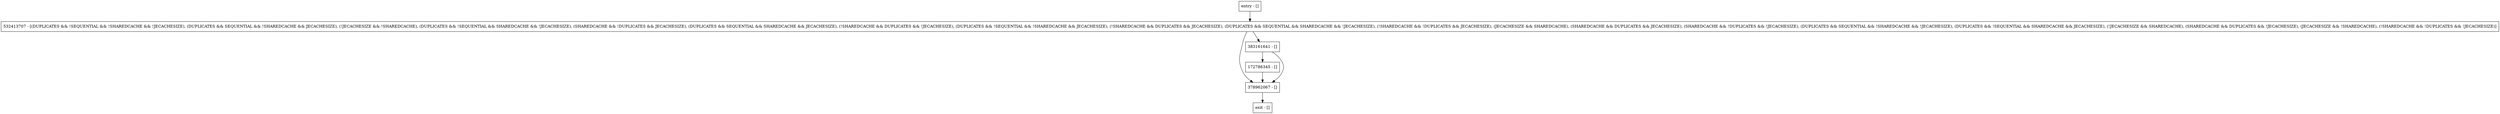 digraph doCriticalEviction {
node [shape=record];
entry [label="entry - []"];
exit [label="exit - []"];
172786345 [label="172786345 - []"];
378962067 [label="378962067 - []"];
532413707 [label="532413707 - [(DUPLICATES && !SEQUENTIAL && !SHAREDCACHE && !JECACHESIZE), (DUPLICATES && SEQUENTIAL && !SHAREDCACHE && JECACHESIZE), (!JECACHESIZE && !SHAREDCACHE), (DUPLICATES && !SEQUENTIAL && SHAREDCACHE && !JECACHESIZE), (SHAREDCACHE && !DUPLICATES && JECACHESIZE), (DUPLICATES && SEQUENTIAL && SHAREDCACHE && JECACHESIZE), (!SHAREDCACHE && DUPLICATES && !JECACHESIZE), (DUPLICATES && !SEQUENTIAL && !SHAREDCACHE && JECACHESIZE), (!SHAREDCACHE && DUPLICATES && JECACHESIZE), (DUPLICATES && SEQUENTIAL && SHAREDCACHE && !JECACHESIZE), (!SHAREDCACHE && !DUPLICATES && JECACHESIZE), (JECACHESIZE && SHAREDCACHE), (SHAREDCACHE && DUPLICATES && JECACHESIZE), (SHAREDCACHE && !DUPLICATES && !JECACHESIZE), (DUPLICATES && SEQUENTIAL && !SHAREDCACHE && !JECACHESIZE), (DUPLICATES && !SEQUENTIAL && SHAREDCACHE && JECACHESIZE), (!JECACHESIZE && SHAREDCACHE), (SHAREDCACHE && DUPLICATES && !JECACHESIZE), (JECACHESIZE && !SHAREDCACHE), (!SHAREDCACHE && !DUPLICATES && !JECACHESIZE)]"];
383161641 [label="383161641 - []"];
entry;
exit;
entry -> 532413707;
172786345 -> 378962067;
378962067 -> exit;
532413707 -> 378962067;
532413707 -> 383161641;
383161641 -> 172786345;
383161641 -> 378962067;
}
